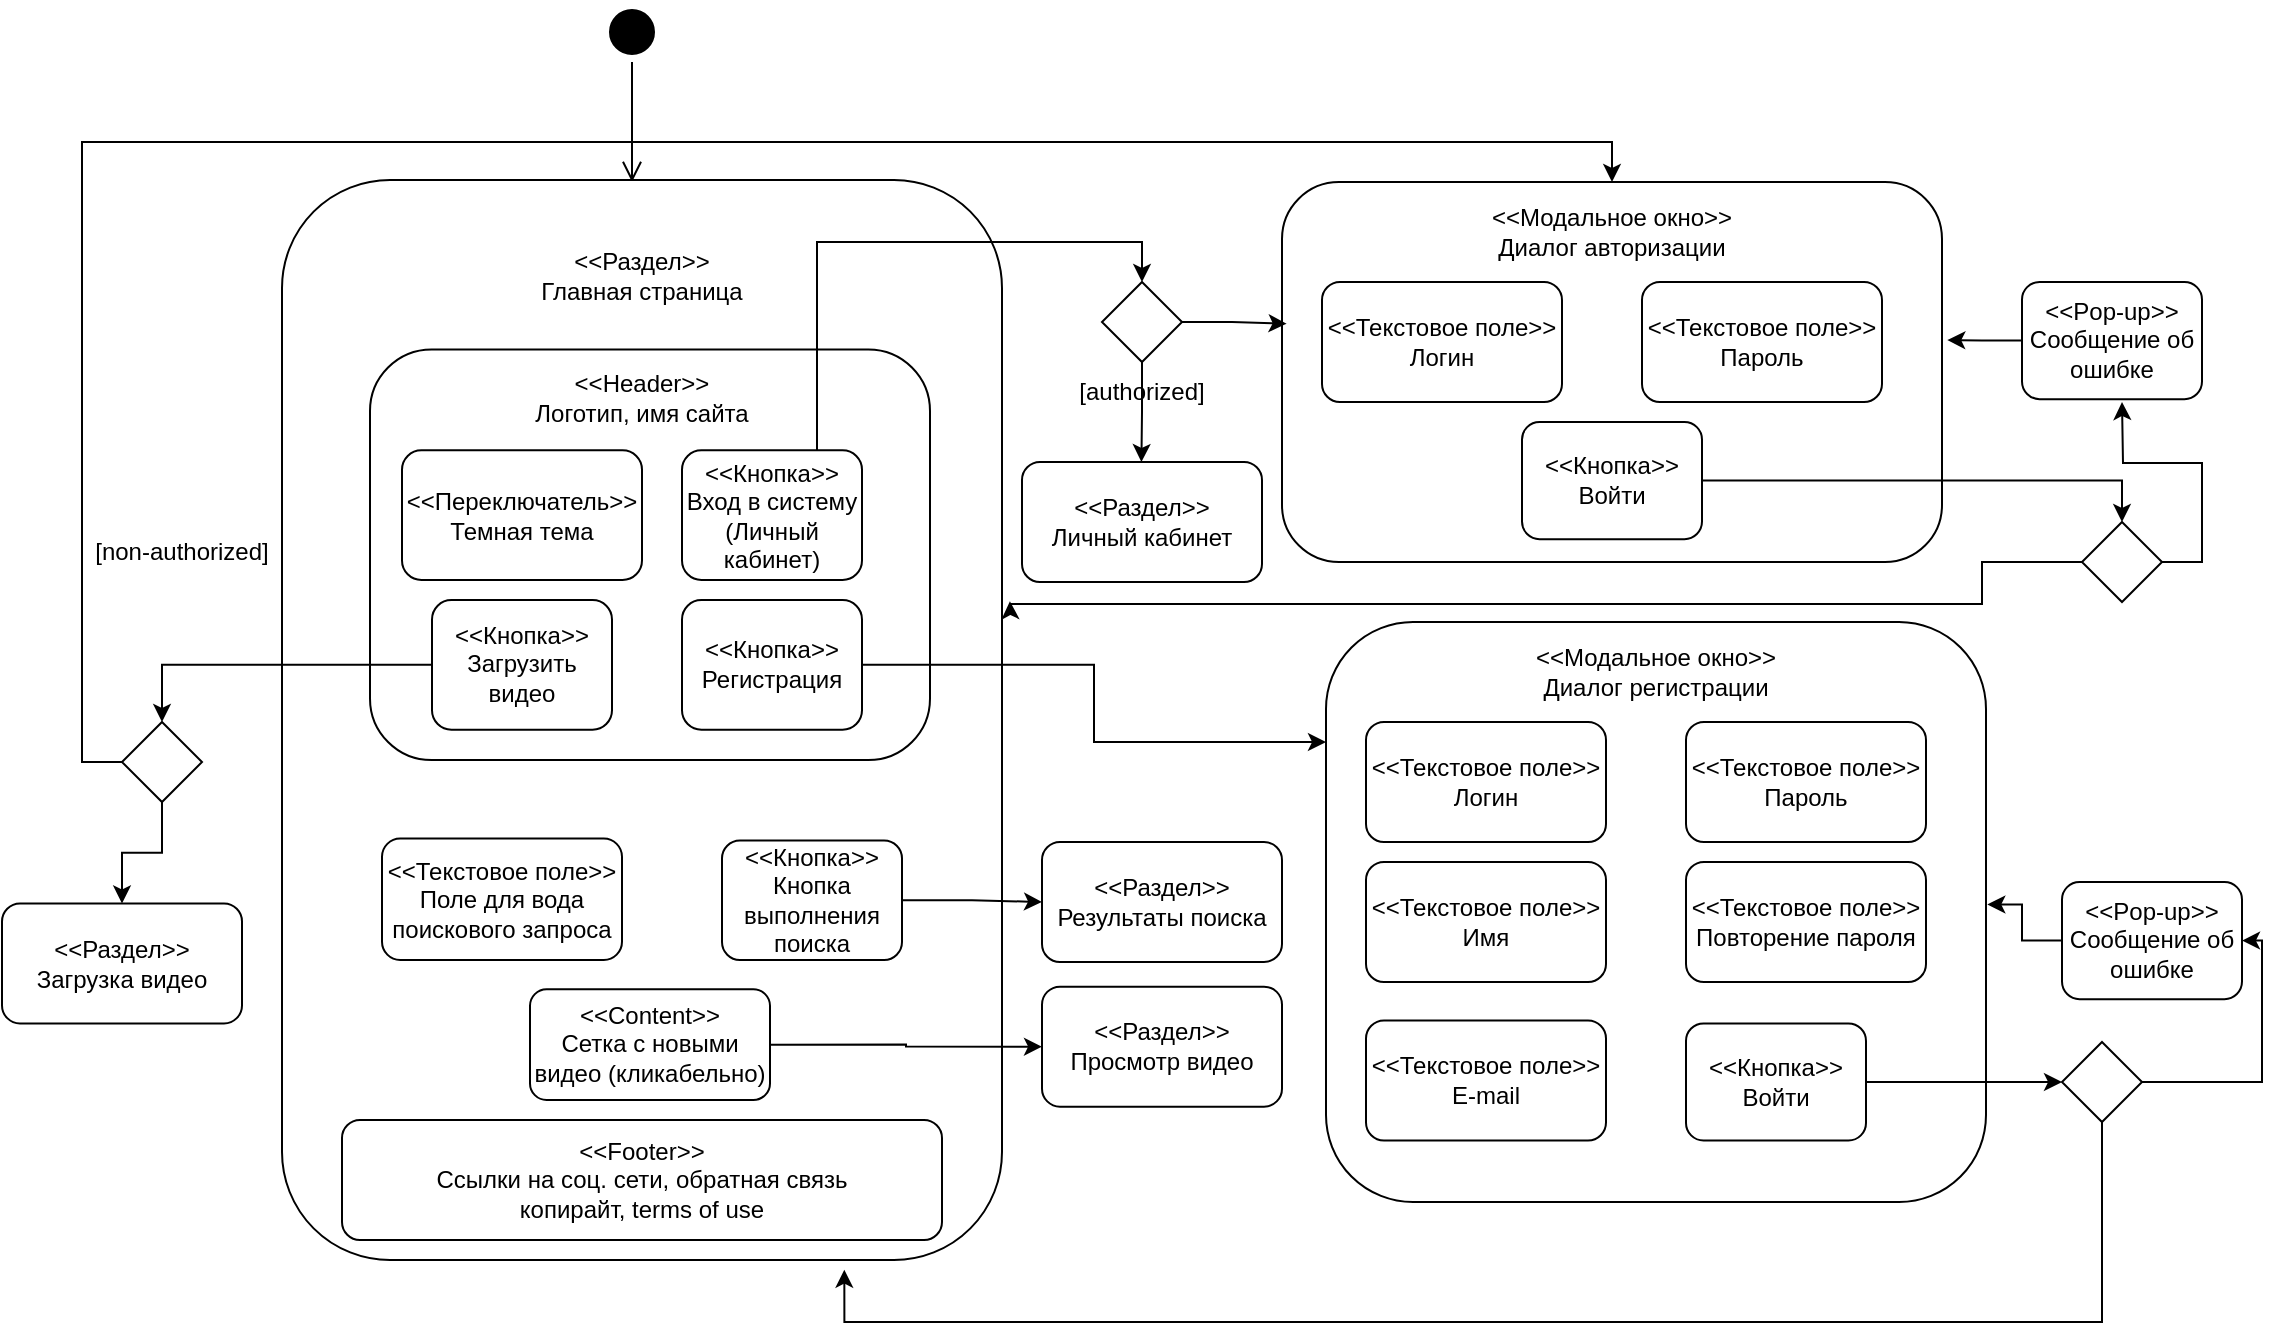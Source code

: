 <mxfile version="22.1.17" type="device">
  <diagram name="Page-1" id="e7e014a7-5840-1c2e-5031-d8a46d1fe8dd">
    <mxGraphModel dx="836" dy="915" grid="1" gridSize="10" guides="1" tooltips="1" connect="1" arrows="1" fold="1" page="1" pageScale="1" pageWidth="1169" pageHeight="826" background="none" math="0" shadow="0">
      <root>
        <mxCell id="0" />
        <mxCell id="1" parent="0" />
        <mxCell id="Y2klyJKicraqUsd2dr-x-44" value="" style="ellipse;html=1;shape=startState;fillColor=#000000;strokeColor=#000000;" vertex="1" parent="1">
          <mxGeometry x="350" y="30" width="30" height="30" as="geometry" />
        </mxCell>
        <mxCell id="Y2klyJKicraqUsd2dr-x-45" value="" style="edgeStyle=orthogonalEdgeStyle;html=1;verticalAlign=bottom;endArrow=open;endSize=8;strokeColor=#000000;rounded=0;fillColor=#000000;" edge="1" source="Y2klyJKicraqUsd2dr-x-44" parent="1">
          <mxGeometry relative="1" as="geometry">
            <mxPoint x="365" y="120" as="targetPoint" />
          </mxGeometry>
        </mxCell>
        <mxCell id="Y2klyJKicraqUsd2dr-x-51" value="" style="group" vertex="1" connectable="0" parent="1">
          <mxGeometry x="190" y="119" width="360" height="556.433" as="geometry" />
        </mxCell>
        <mxCell id="Y2klyJKicraqUsd2dr-x-46" value="" style="rounded=1;whiteSpace=wrap;html=1;" vertex="1" parent="Y2klyJKicraqUsd2dr-x-51">
          <mxGeometry width="360" height="540" as="geometry" />
        </mxCell>
        <mxCell id="Y2klyJKicraqUsd2dr-x-50" value="&amp;lt;&amp;lt;Раздел&amp;gt;&amp;gt;&lt;br&gt;Главная страница&lt;br&gt;" style="text;html=1;strokeColor=none;fillColor=none;align=center;verticalAlign=middle;whiteSpace=wrap;rounded=0;" vertex="1" parent="Y2klyJKicraqUsd2dr-x-51">
          <mxGeometry x="120" y="19.286" width="120" height="57.857" as="geometry" />
        </mxCell>
        <mxCell id="Y2klyJKicraqUsd2dr-x-52" value="" style="rounded=1;whiteSpace=wrap;html=1;" vertex="1" parent="Y2klyJKicraqUsd2dr-x-51">
          <mxGeometry x="44" y="84.71" width="280" height="205.29" as="geometry" />
        </mxCell>
        <mxCell id="Y2klyJKicraqUsd2dr-x-53" value="&amp;lt;&amp;lt;Header&amp;gt;&amp;gt;&lt;br&gt;Логотип, имя сайта" style="text;html=1;strokeColor=none;fillColor=none;align=center;verticalAlign=middle;whiteSpace=wrap;rounded=0;" vertex="1" parent="Y2klyJKicraqUsd2dr-x-51">
          <mxGeometry x="120" y="60.714" width="120" height="96.429" as="geometry" />
        </mxCell>
        <mxCell id="Y2klyJKicraqUsd2dr-x-54" value="&amp;lt;&amp;lt;Кнопка&amp;gt;&amp;gt;&lt;br&gt;Вход в систему&lt;br&gt;(Личный кабинет)" style="rounded=1;whiteSpace=wrap;html=1;" vertex="1" parent="Y2klyJKicraqUsd2dr-x-51">
          <mxGeometry x="200" y="135.14" width="90" height="64.86" as="geometry" />
        </mxCell>
        <mxCell id="Y2klyJKicraqUsd2dr-x-55" value="&amp;lt;&amp;lt;Переключатель&amp;gt;&amp;gt;&lt;br&gt;Темная тема" style="rounded=1;whiteSpace=wrap;html=1;" vertex="1" parent="Y2klyJKicraqUsd2dr-x-51">
          <mxGeometry x="60" y="135.14" width="120" height="64.86" as="geometry" />
        </mxCell>
        <mxCell id="Y2klyJKicraqUsd2dr-x-56" value="&amp;lt;&amp;lt;Content&amp;gt;&amp;gt;&lt;br&gt;Сетка с новыми видео (кликабельно)" style="rounded=1;whiteSpace=wrap;html=1;" vertex="1" parent="Y2klyJKicraqUsd2dr-x-51">
          <mxGeometry x="124" y="404.63" width="120" height="55.37" as="geometry" />
        </mxCell>
        <mxCell id="Y2klyJKicraqUsd2dr-x-57" value="&amp;lt;&amp;lt;Текстовое поле&amp;gt;&amp;gt;&lt;br&gt;Поле для вода поискового запроса" style="rounded=1;whiteSpace=wrap;html=1;" vertex="1" parent="Y2klyJKicraqUsd2dr-x-51">
          <mxGeometry x="50" y="329.27" width="120" height="60.73" as="geometry" />
        </mxCell>
        <mxCell id="Y2klyJKicraqUsd2dr-x-58" value="&amp;lt;&amp;lt;Кнопка&amp;gt;&amp;gt;&lt;br&gt;Кнопка выполнения поиска" style="rounded=1;whiteSpace=wrap;html=1;" vertex="1" parent="Y2klyJKicraqUsd2dr-x-51">
          <mxGeometry x="220" y="330.21" width="90" height="59.79" as="geometry" />
        </mxCell>
        <mxCell id="Y2klyJKicraqUsd2dr-x-76" value="&amp;lt;&amp;lt;Кнопка&amp;gt;&amp;gt;&lt;br&gt;Регистрация" style="rounded=1;whiteSpace=wrap;html=1;" vertex="1" parent="Y2klyJKicraqUsd2dr-x-51">
          <mxGeometry x="200" y="210" width="90" height="64.86" as="geometry" />
        </mxCell>
        <mxCell id="Y2klyJKicraqUsd2dr-x-110" value="&amp;lt;&amp;lt;Кнопка&amp;gt;&amp;gt;&lt;br&gt;Загрузить видео" style="rounded=1;whiteSpace=wrap;html=1;" vertex="1" parent="Y2klyJKicraqUsd2dr-x-51">
          <mxGeometry x="75" y="210" width="90" height="64.86" as="geometry" />
        </mxCell>
        <mxCell id="Y2klyJKicraqUsd2dr-x-120" value="" style="rounded=1;whiteSpace=wrap;html=1;" vertex="1" parent="Y2klyJKicraqUsd2dr-x-51">
          <mxGeometry x="30" y="470" width="300" height="60" as="geometry" />
        </mxCell>
        <mxCell id="Y2klyJKicraqUsd2dr-x-121" value="&amp;lt;&amp;lt;Footer&amp;gt;&amp;gt;&lt;br&gt;Ссылки на соц. сети, обратная связь&lt;br&gt;копирайт, terms of use" style="text;html=1;strokeColor=none;fillColor=none;align=center;verticalAlign=middle;whiteSpace=wrap;rounded=0;" vertex="1" parent="Y2klyJKicraqUsd2dr-x-51">
          <mxGeometry x="65" y="451.79" width="230" height="96.43" as="geometry" />
        </mxCell>
        <mxCell id="Y2klyJKicraqUsd2dr-x-65" value="" style="rounded=1;whiteSpace=wrap;html=1;" vertex="1" parent="1">
          <mxGeometry x="690" y="120" width="330" height="190" as="geometry" />
        </mxCell>
        <mxCell id="Y2klyJKicraqUsd2dr-x-66" value="&amp;lt;&amp;lt;Модальное окно&amp;gt;&amp;gt;&lt;br&gt;Диалог авторизации" style="text;html=1;strokeColor=none;fillColor=none;align=center;verticalAlign=middle;whiteSpace=wrap;rounded=0;" vertex="1" parent="1">
          <mxGeometry x="780" y="130" width="150" height="30" as="geometry" />
        </mxCell>
        <mxCell id="Y2klyJKicraqUsd2dr-x-68" value="&amp;lt;&amp;lt;Текстовое поле&amp;gt;&amp;gt;&lt;br&gt;Логин" style="rounded=1;whiteSpace=wrap;html=1;" vertex="1" parent="1">
          <mxGeometry x="710" y="170" width="120" height="60" as="geometry" />
        </mxCell>
        <mxCell id="Y2klyJKicraqUsd2dr-x-69" value="&amp;lt;&amp;lt;Текстовое поле&amp;gt;&amp;gt;&lt;br&gt;Пароль" style="rounded=1;whiteSpace=wrap;html=1;" vertex="1" parent="1">
          <mxGeometry x="870" y="170" width="120" height="60" as="geometry" />
        </mxCell>
        <mxCell id="Y2klyJKicraqUsd2dr-x-88" style="edgeStyle=orthogonalEdgeStyle;rounded=0;orthogonalLoop=1;jettySize=auto;html=1;exitX=1;exitY=0.5;exitDx=0;exitDy=0;entryX=0.5;entryY=0;entryDx=0;entryDy=0;" edge="1" parent="1" source="Y2klyJKicraqUsd2dr-x-70" target="Y2klyJKicraqUsd2dr-x-87">
          <mxGeometry relative="1" as="geometry" />
        </mxCell>
        <mxCell id="Y2klyJKicraqUsd2dr-x-70" value="&amp;lt;&amp;lt;Кнопка&amp;gt;&amp;gt;&lt;br&gt;Войти" style="rounded=1;whiteSpace=wrap;html=1;" vertex="1" parent="1">
          <mxGeometry x="810" y="240.001" width="90" height="58.571" as="geometry" />
        </mxCell>
        <mxCell id="Y2klyJKicraqUsd2dr-x-71" value="&amp;lt;&amp;lt;Раздел&amp;gt;&amp;gt;&lt;br&gt;Просмотр видео" style="rounded=1;whiteSpace=wrap;html=1;" vertex="1" parent="1">
          <mxGeometry x="570" y="522.32" width="120" height="60" as="geometry" />
        </mxCell>
        <mxCell id="Y2klyJKicraqUsd2dr-x-73" value="&amp;lt;&amp;lt;Раздел&amp;gt;&amp;gt;&lt;br&gt;Результаты поиска" style="rounded=1;whiteSpace=wrap;html=1;" vertex="1" parent="1">
          <mxGeometry x="570" y="450" width="120" height="60" as="geometry" />
        </mxCell>
        <mxCell id="Y2klyJKicraqUsd2dr-x-74" style="edgeStyle=orthogonalEdgeStyle;rounded=0;orthogonalLoop=1;jettySize=auto;html=1;exitX=1;exitY=0.5;exitDx=0;exitDy=0;entryX=0;entryY=0.5;entryDx=0;entryDy=0;" edge="1" parent="1" source="Y2klyJKicraqUsd2dr-x-58" target="Y2klyJKicraqUsd2dr-x-73">
          <mxGeometry relative="1" as="geometry" />
        </mxCell>
        <mxCell id="Y2klyJKicraqUsd2dr-x-78" value="" style="rounded=1;whiteSpace=wrap;html=1;" vertex="1" parent="1">
          <mxGeometry x="712" y="340" width="330" height="290" as="geometry" />
        </mxCell>
        <mxCell id="Y2klyJKicraqUsd2dr-x-79" value="&amp;lt;&amp;lt;Модальное окно&amp;gt;&amp;gt;&lt;br&gt;Диалог регистрации" style="text;html=1;strokeColor=none;fillColor=none;align=center;verticalAlign=middle;whiteSpace=wrap;rounded=0;" vertex="1" parent="1">
          <mxGeometry x="802" y="350" width="150" height="30" as="geometry" />
        </mxCell>
        <mxCell id="Y2klyJKicraqUsd2dr-x-80" value="&amp;lt;&amp;lt;Текстовое поле&amp;gt;&amp;gt;&lt;br&gt;Логин" style="rounded=1;whiteSpace=wrap;html=1;" vertex="1" parent="1">
          <mxGeometry x="732" y="390" width="120" height="60" as="geometry" />
        </mxCell>
        <mxCell id="Y2klyJKicraqUsd2dr-x-81" value="&amp;lt;&amp;lt;Текстовое поле&amp;gt;&amp;gt;&lt;br&gt;Пароль" style="rounded=1;whiteSpace=wrap;html=1;" vertex="1" parent="1">
          <mxGeometry x="892" y="390" width="120" height="60" as="geometry" />
        </mxCell>
        <mxCell id="Y2klyJKicraqUsd2dr-x-95" style="edgeStyle=orthogonalEdgeStyle;rounded=0;orthogonalLoop=1;jettySize=auto;html=1;exitX=1;exitY=0.5;exitDx=0;exitDy=0;" edge="1" parent="1" source="Y2klyJKicraqUsd2dr-x-82" target="Y2klyJKicraqUsd2dr-x-94">
          <mxGeometry relative="1" as="geometry" />
        </mxCell>
        <mxCell id="Y2klyJKicraqUsd2dr-x-82" value="&amp;lt;&amp;lt;Кнопка&amp;gt;&amp;gt;&lt;br&gt;Войти" style="rounded=1;whiteSpace=wrap;html=1;" vertex="1" parent="1">
          <mxGeometry x="892" y="540.711" width="90" height="58.571" as="geometry" />
        </mxCell>
        <mxCell id="Y2klyJKicraqUsd2dr-x-83" value="&amp;lt;&amp;lt;Текстовое поле&amp;gt;&amp;gt;&lt;br&gt;Повторение пароля" style="rounded=1;whiteSpace=wrap;html=1;" vertex="1" parent="1">
          <mxGeometry x="892" y="460" width="120" height="60" as="geometry" />
        </mxCell>
        <mxCell id="Y2klyJKicraqUsd2dr-x-84" value="&amp;lt;&amp;lt;Текстовое поле&amp;gt;&amp;gt;&lt;br&gt;Имя" style="rounded=1;whiteSpace=wrap;html=1;" vertex="1" parent="1">
          <mxGeometry x="732" y="460" width="120" height="60" as="geometry" />
        </mxCell>
        <mxCell id="Y2klyJKicraqUsd2dr-x-85" value="&amp;lt;&amp;lt;Текстовое поле&amp;gt;&amp;gt;&lt;br&gt;E-mail" style="rounded=1;whiteSpace=wrap;html=1;" vertex="1" parent="1">
          <mxGeometry x="732" y="539.28" width="120" height="60" as="geometry" />
        </mxCell>
        <mxCell id="Y2klyJKicraqUsd2dr-x-86" style="edgeStyle=orthogonalEdgeStyle;rounded=0;orthogonalLoop=1;jettySize=auto;html=1;exitX=1;exitY=0.5;exitDx=0;exitDy=0;" edge="1" parent="1" source="Y2klyJKicraqUsd2dr-x-76" target="Y2klyJKicraqUsd2dr-x-78">
          <mxGeometry relative="1" as="geometry">
            <mxPoint x="710" y="400" as="targetPoint" />
            <Array as="points">
              <mxPoint x="596" y="362" />
              <mxPoint x="596" y="400" />
            </Array>
          </mxGeometry>
        </mxCell>
        <mxCell id="Y2klyJKicraqUsd2dr-x-90" style="edgeStyle=orthogonalEdgeStyle;rounded=0;orthogonalLoop=1;jettySize=auto;html=1;exitX=1;exitY=0.5;exitDx=0;exitDy=0;" edge="1" parent="1" source="Y2klyJKicraqUsd2dr-x-87">
          <mxGeometry relative="1" as="geometry">
            <mxPoint x="1110" y="230" as="targetPoint" />
          </mxGeometry>
        </mxCell>
        <mxCell id="Y2klyJKicraqUsd2dr-x-87" value="" style="rhombus;whiteSpace=wrap;html=1;" vertex="1" parent="1">
          <mxGeometry x="1090" y="290" width="40" height="40" as="geometry" />
        </mxCell>
        <mxCell id="Y2klyJKicraqUsd2dr-x-89" value="&amp;lt;&amp;lt;Pop-up&amp;gt;&amp;gt;&lt;br&gt;Сообщение об ошибке" style="rounded=1;whiteSpace=wrap;html=1;" vertex="1" parent="1">
          <mxGeometry x="1060" y="170.001" width="90" height="58.571" as="geometry" />
        </mxCell>
        <mxCell id="Y2klyJKicraqUsd2dr-x-92" style="edgeStyle=orthogonalEdgeStyle;rounded=0;orthogonalLoop=1;jettySize=auto;html=1;exitX=0;exitY=0.5;exitDx=0;exitDy=0;entryX=1.011;entryY=0.39;entryDx=0;entryDy=0;entryPerimeter=0;" edge="1" parent="1" source="Y2klyJKicraqUsd2dr-x-87" target="Y2klyJKicraqUsd2dr-x-46">
          <mxGeometry relative="1" as="geometry">
            <Array as="points">
              <mxPoint x="1040" y="310" />
              <mxPoint x="1040" y="331" />
            </Array>
          </mxGeometry>
        </mxCell>
        <mxCell id="Y2klyJKicraqUsd2dr-x-93" style="edgeStyle=orthogonalEdgeStyle;rounded=0;orthogonalLoop=1;jettySize=auto;html=1;entryX=1.008;entryY=0.416;entryDx=0;entryDy=0;entryPerimeter=0;" edge="1" parent="1" source="Y2klyJKicraqUsd2dr-x-89" target="Y2klyJKicraqUsd2dr-x-65">
          <mxGeometry relative="1" as="geometry" />
        </mxCell>
        <mxCell id="Y2klyJKicraqUsd2dr-x-98" style="edgeStyle=orthogonalEdgeStyle;rounded=0;orthogonalLoop=1;jettySize=auto;html=1;exitX=1;exitY=0.5;exitDx=0;exitDy=0;entryX=1;entryY=0.5;entryDx=0;entryDy=0;" edge="1" parent="1" source="Y2klyJKicraqUsd2dr-x-94" target="Y2klyJKicraqUsd2dr-x-96">
          <mxGeometry relative="1" as="geometry">
            <Array as="points">
              <mxPoint x="1180" y="570" />
              <mxPoint x="1180" y="499" />
            </Array>
          </mxGeometry>
        </mxCell>
        <mxCell id="Y2klyJKicraqUsd2dr-x-94" value="" style="rhombus;whiteSpace=wrap;html=1;" vertex="1" parent="1">
          <mxGeometry x="1080" y="550" width="40" height="40" as="geometry" />
        </mxCell>
        <mxCell id="Y2klyJKicraqUsd2dr-x-96" value="&amp;lt;&amp;lt;Pop-up&amp;gt;&amp;gt;&lt;br&gt;Сообщение об ошибке" style="rounded=1;whiteSpace=wrap;html=1;" vertex="1" parent="1">
          <mxGeometry x="1080" y="470.001" width="90" height="58.571" as="geometry" />
        </mxCell>
        <mxCell id="Y2klyJKicraqUsd2dr-x-101" style="edgeStyle=orthogonalEdgeStyle;rounded=0;orthogonalLoop=1;jettySize=auto;html=1;exitX=0;exitY=0.5;exitDx=0;exitDy=0;entryX=1.002;entryY=0.487;entryDx=0;entryDy=0;entryPerimeter=0;" edge="1" parent="1" source="Y2klyJKicraqUsd2dr-x-96" target="Y2klyJKicraqUsd2dr-x-78">
          <mxGeometry relative="1" as="geometry" />
        </mxCell>
        <mxCell id="Y2klyJKicraqUsd2dr-x-105" style="edgeStyle=orthogonalEdgeStyle;rounded=0;orthogonalLoop=1;jettySize=auto;html=1;exitX=0.5;exitY=1;exitDx=0;exitDy=0;" edge="1" parent="1" source="Y2klyJKicraqUsd2dr-x-102">
          <mxGeometry relative="1" as="geometry">
            <mxPoint x="619.714" y="260" as="targetPoint" />
          </mxGeometry>
        </mxCell>
        <mxCell id="Y2klyJKicraqUsd2dr-x-102" value="" style="rhombus;whiteSpace=wrap;html=1;" vertex="1" parent="1">
          <mxGeometry x="600" y="170" width="40" height="40" as="geometry" />
        </mxCell>
        <mxCell id="Y2klyJKicraqUsd2dr-x-104" style="edgeStyle=orthogonalEdgeStyle;rounded=0;orthogonalLoop=1;jettySize=auto;html=1;exitX=0.75;exitY=0;exitDx=0;exitDy=0;entryX=0.5;entryY=0;entryDx=0;entryDy=0;" edge="1" parent="1" source="Y2klyJKicraqUsd2dr-x-54" target="Y2klyJKicraqUsd2dr-x-102">
          <mxGeometry relative="1" as="geometry" />
        </mxCell>
        <mxCell id="Y2klyJKicraqUsd2dr-x-106" value="&amp;lt;&amp;lt;Раздел&amp;gt;&amp;gt;&lt;br&gt;Личный кабинет" style="rounded=1;whiteSpace=wrap;html=1;" vertex="1" parent="1">
          <mxGeometry x="560" y="260" width="120" height="60" as="geometry" />
        </mxCell>
        <mxCell id="Y2klyJKicraqUsd2dr-x-107" value="[authorized]" style="text;html=1;strokeColor=none;fillColor=none;align=center;verticalAlign=middle;whiteSpace=wrap;rounded=0;" vertex="1" parent="1">
          <mxGeometry x="560" y="210" width="120" height="30" as="geometry" />
        </mxCell>
        <mxCell id="Y2klyJKicraqUsd2dr-x-109" style="edgeStyle=orthogonalEdgeStyle;rounded=0;orthogonalLoop=1;jettySize=auto;html=1;exitX=1;exitY=0.5;exitDx=0;exitDy=0;entryX=0.007;entryY=0.373;entryDx=0;entryDy=0;entryPerimeter=0;" edge="1" parent="1" source="Y2klyJKicraqUsd2dr-x-102" target="Y2klyJKicraqUsd2dr-x-65">
          <mxGeometry relative="1" as="geometry" />
        </mxCell>
        <mxCell id="Y2klyJKicraqUsd2dr-x-114" style="edgeStyle=orthogonalEdgeStyle;rounded=0;orthogonalLoop=1;jettySize=auto;html=1;exitX=0;exitY=0.5;exitDx=0;exitDy=0;entryX=0.5;entryY=0;entryDx=0;entryDy=0;" edge="1" parent="1" source="Y2klyJKicraqUsd2dr-x-111" target="Y2klyJKicraqUsd2dr-x-65">
          <mxGeometry relative="1" as="geometry" />
        </mxCell>
        <mxCell id="Y2klyJKicraqUsd2dr-x-117" style="edgeStyle=orthogonalEdgeStyle;rounded=0;orthogonalLoop=1;jettySize=auto;html=1;exitX=0.5;exitY=1;exitDx=0;exitDy=0;" edge="1" parent="1" source="Y2klyJKicraqUsd2dr-x-111" target="Y2klyJKicraqUsd2dr-x-116">
          <mxGeometry relative="1" as="geometry" />
        </mxCell>
        <mxCell id="Y2klyJKicraqUsd2dr-x-111" value="" style="rhombus;whiteSpace=wrap;html=1;" vertex="1" parent="1">
          <mxGeometry x="110" y="390" width="40" height="40" as="geometry" />
        </mxCell>
        <mxCell id="Y2klyJKicraqUsd2dr-x-112" style="edgeStyle=orthogonalEdgeStyle;rounded=0;orthogonalLoop=1;jettySize=auto;html=1;exitX=0;exitY=0.5;exitDx=0;exitDy=0;entryX=0.5;entryY=0;entryDx=0;entryDy=0;" edge="1" parent="1" source="Y2klyJKicraqUsd2dr-x-110" target="Y2klyJKicraqUsd2dr-x-111">
          <mxGeometry relative="1" as="geometry" />
        </mxCell>
        <mxCell id="Y2klyJKicraqUsd2dr-x-115" value="[non-authorized]" style="text;html=1;strokeColor=none;fillColor=none;align=center;verticalAlign=middle;whiteSpace=wrap;rounded=0;" vertex="1" parent="1">
          <mxGeometry x="80" y="290" width="120" height="30" as="geometry" />
        </mxCell>
        <mxCell id="Y2klyJKicraqUsd2dr-x-116" value="&amp;lt;&amp;lt;Раздел&amp;gt;&amp;gt;&lt;br&gt;Загрузка видео" style="rounded=1;whiteSpace=wrap;html=1;" vertex="1" parent="1">
          <mxGeometry x="50" y="480.71" width="120" height="60" as="geometry" />
        </mxCell>
        <mxCell id="Y2klyJKicraqUsd2dr-x-118" style="edgeStyle=orthogonalEdgeStyle;rounded=0;orthogonalLoop=1;jettySize=auto;html=1;exitX=1;exitY=0.5;exitDx=0;exitDy=0;entryX=0;entryY=0.5;entryDx=0;entryDy=0;" edge="1" parent="1" source="Y2klyJKicraqUsd2dr-x-56" target="Y2klyJKicraqUsd2dr-x-71">
          <mxGeometry relative="1" as="geometry" />
        </mxCell>
        <mxCell id="Y2klyJKicraqUsd2dr-x-119" style="edgeStyle=orthogonalEdgeStyle;rounded=0;orthogonalLoop=1;jettySize=auto;html=1;exitX=0.5;exitY=1;exitDx=0;exitDy=0;entryX=0.781;entryY=1.009;entryDx=0;entryDy=0;entryPerimeter=0;" edge="1" parent="1" source="Y2klyJKicraqUsd2dr-x-94" target="Y2klyJKicraqUsd2dr-x-46">
          <mxGeometry relative="1" as="geometry">
            <Array as="points">
              <mxPoint x="1100" y="690" />
              <mxPoint x="471" y="690" />
            </Array>
          </mxGeometry>
        </mxCell>
      </root>
    </mxGraphModel>
  </diagram>
</mxfile>
